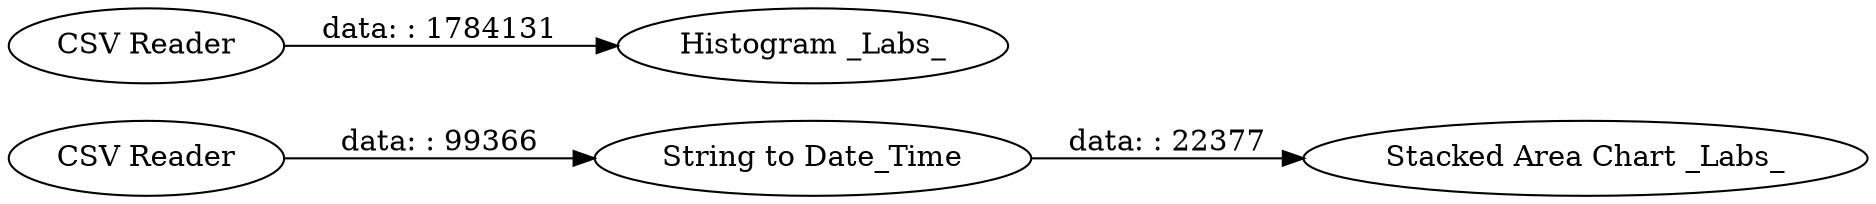 digraph {
	"7309131553632968629_5" [label="CSV Reader"]
	"7309131553632968629_4" [label="Stacked Area Chart _Labs_"]
	"7309131553632968629_2" [label="Histogram _Labs_"]
	"7309131553632968629_1" [label="CSV Reader"]
	"7309131553632968629_3" [label="String to Date_Time"]
	"7309131553632968629_1" -> "7309131553632968629_2" [label="data: : 1784131"]
	"7309131553632968629_3" -> "7309131553632968629_4" [label="data: : 22377"]
	"7309131553632968629_5" -> "7309131553632968629_3" [label="data: : 99366"]
	rankdir=LR
}
